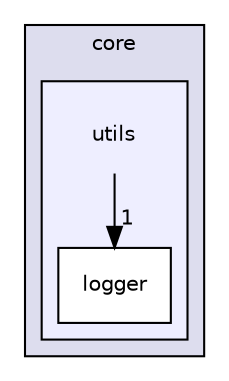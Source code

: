 digraph "src/core/utils" {
  bgcolor=transparent;
  compound=true
  node [ fontsize="10", fontname="Helvetica"];
  edge [ labelfontsize="10", labelfontname="Helvetica"];
  subgraph clusterdir_aebb8dcc11953d78e620bbef0b9e2183 {
    graph [ bgcolor="#ddddee", pencolor="black", label="core" fontname="Helvetica", fontsize="10", URL="dir_aebb8dcc11953d78e620bbef0b9e2183.html"]
  subgraph clusterdir_a8053b3d69cfefb2b2e6ec7bf9dd5c1a {
    graph [ bgcolor="#eeeeff", pencolor="black", label="" URL="dir_a8053b3d69cfefb2b2e6ec7bf9dd5c1a.html"];
    dir_a8053b3d69cfefb2b2e6ec7bf9dd5c1a [shape=plaintext label="utils"];
  dir_542f07d19a7bc13a9a2a495b9230dab5 [shape=box label="logger" fillcolor="white" style="filled" URL="dir_542f07d19a7bc13a9a2a495b9230dab5.html"];
  }
  }
  dir_a8053b3d69cfefb2b2e6ec7bf9dd5c1a->dir_542f07d19a7bc13a9a2a495b9230dab5 [headlabel="1", labeldistance=1.5 headhref="dir_000006_000007.html"];
}
